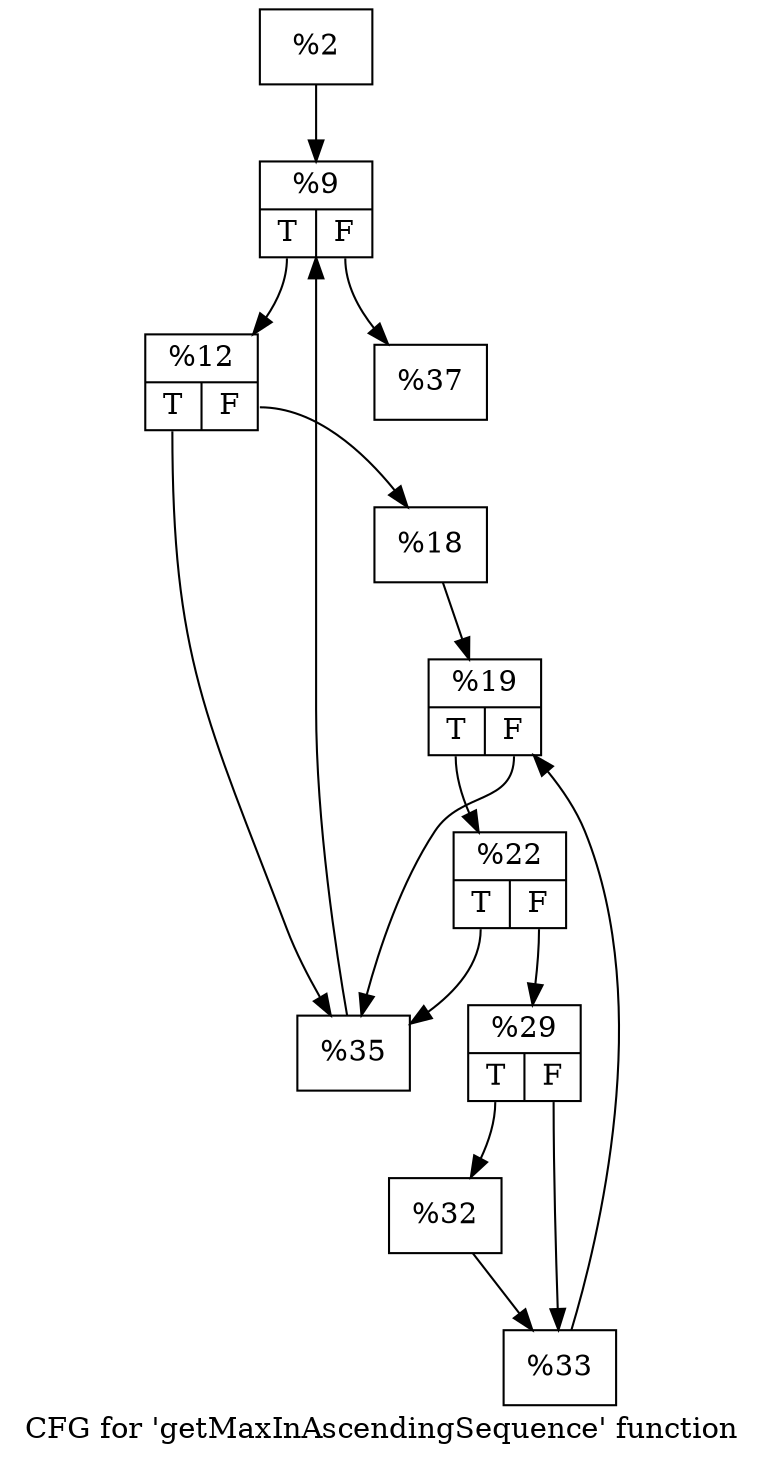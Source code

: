 digraph "CFG for 'getMaxInAscendingSequence' function" {
	label="CFG for 'getMaxInAscendingSequence' function";

	Node0x25bc590 [shape=record,label="{%2}"];
	Node0x25bc590 -> Node0x25bc710;
	Node0x25bc710 [shape=record,label="{%9|{<s0>T|<s1>F}}"];
	Node0x25bc710:s0 -> Node0x25bcc10;
	Node0x25bc710:s1 -> Node0x25bcc60;
	Node0x25bcc10 [shape=record,label="{%12|{<s0>T|<s1>F}}"];
	Node0x25bcc10:s0 -> Node0x25bcfd0;
	Node0x25bcc10:s1 -> Node0x25bd020;
	Node0x25bd020 [shape=record,label="{%18}"];
	Node0x25bd020 -> Node0x25bd130;
	Node0x25bd130 [shape=record,label="{%19|{<s0>T|<s1>F}}"];
	Node0x25bd130:s0 -> Node0x25bd2b0;
	Node0x25bd130:s1 -> Node0x25bcfd0;
	Node0x25bd2b0 [shape=record,label="{%22|{<s0>T|<s1>F}}"];
	Node0x25bd2b0:s0 -> Node0x25bcfd0;
	Node0x25bd2b0:s1 -> Node0x25bd630;
	Node0x25bd630 [shape=record,label="{%29|{<s0>T|<s1>F}}"];
	Node0x25bd630:s0 -> Node0x25bd750;
	Node0x25bd630:s1 -> Node0x25bd7a0;
	Node0x25bd750 [shape=record,label="{%32}"];
	Node0x25bd750 -> Node0x25bd7a0;
	Node0x25bd7a0 [shape=record,label="{%33}"];
	Node0x25bd7a0 -> Node0x25bd130;
	Node0x25bcfd0 [shape=record,label="{%35}"];
	Node0x25bcfd0 -> Node0x25bc710;
	Node0x25bcc60 [shape=record,label="{%37}"];
}
